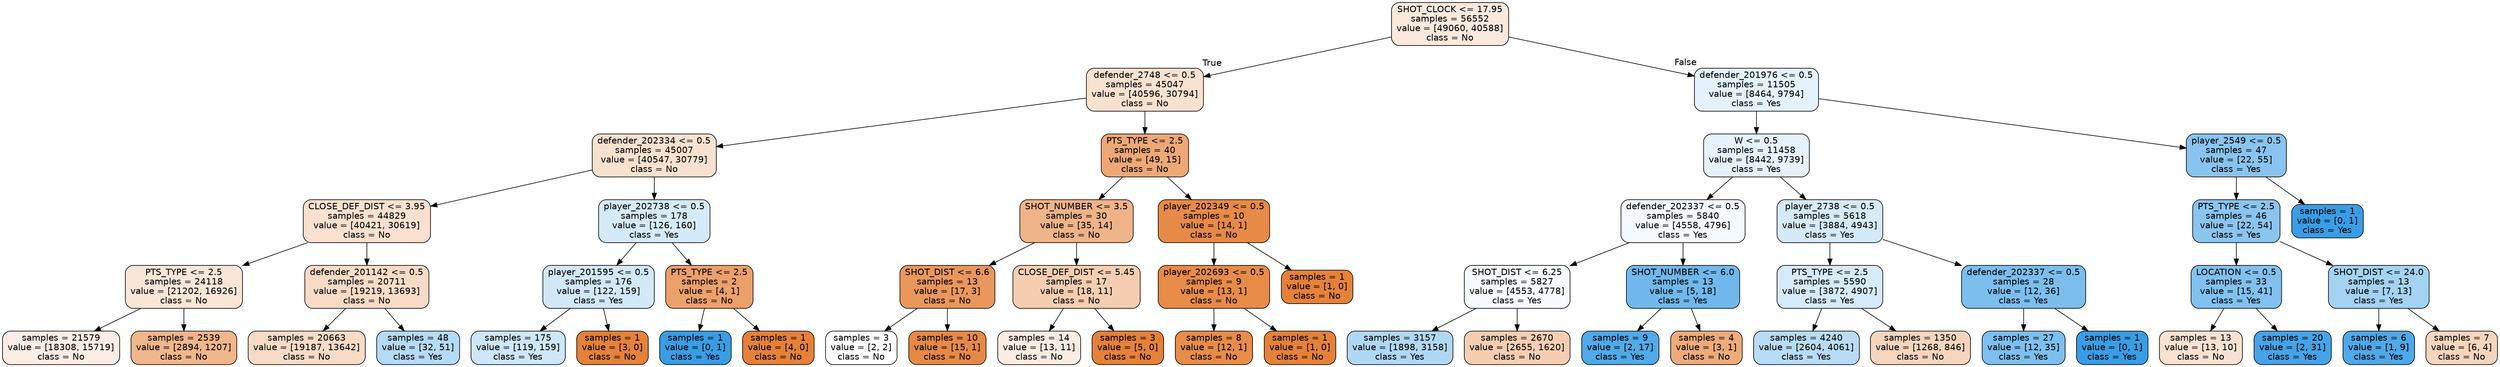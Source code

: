 digraph Tree {
node [shape=box, style="filled, rounded", color="black", fontname=helvetica] ;
edge [fontname=helvetica] ;
0 [label="SHOT_CLOCK <= 17.95\nsamples = 56552\nvalue = [49060, 40588]\nclass = No", fillcolor="#fbe9dd"] ;
1 [label="defender_2748 <= 0.5\nsamples = 45047\nvalue = [40596, 30794]\nclass = No", fillcolor="#f9e1cf"] ;
0 -> 1 [labeldistance=2.5, labelangle=45, headlabel="True"] ;
2 [label="defender_202334 <= 0.5\nsamples = 45007\nvalue = [40547, 30779]\nclass = No", fillcolor="#f9e1cf"] ;
1 -> 2 ;
3 [label="CLOSE_DEF_DIST <= 3.95\nsamples = 44829\nvalue = [40421, 30619]\nclass = No", fillcolor="#f9e0cf"] ;
2 -> 3 ;
4 [label="PTS_TYPE <= 2.5\nsamples = 24118\nvalue = [21202, 16926]\nclass = No", fillcolor="#fae6d7"] ;
3 -> 4 ;
5 [label="samples = 21579\nvalue = [18308, 15719]\nclass = No", fillcolor="#fbede3"] ;
4 -> 5 ;
6 [label="samples = 2539\nvalue = [2894, 1207]\nclass = No", fillcolor="#f0b68c"] ;
4 -> 6 ;
7 [label="defender_201142 <= 0.5\nsamples = 20711\nvalue = [19219, 13693]\nclass = No", fillcolor="#f8dbc6"] ;
3 -> 7 ;
8 [label="samples = 20663\nvalue = [19187, 13642]\nclass = No", fillcolor="#f7dbc6"] ;
7 -> 8 ;
9 [label="samples = 48\nvalue = [32, 51]\nclass = Yes", fillcolor="#b5daf5"] ;
7 -> 9 ;
10 [label="player_202738 <= 0.5\nsamples = 178\nvalue = [126, 160]\nclass = Yes", fillcolor="#d5eaf9"] ;
2 -> 10 ;
11 [label="player_201595 <= 0.5\nsamples = 176\nvalue = [122, 159]\nclass = Yes", fillcolor="#d1e8f9"] ;
10 -> 11 ;
12 [label="samples = 175\nvalue = [119, 159]\nclass = Yes", fillcolor="#cde6f8"] ;
11 -> 12 ;
13 [label="samples = 1\nvalue = [3, 0]\nclass = No", fillcolor="#e58139"] ;
11 -> 13 ;
14 [label="PTS_TYPE <= 2.5\nsamples = 2\nvalue = [4, 1]\nclass = No", fillcolor="#eca06a"] ;
10 -> 14 ;
15 [label="samples = 1\nvalue = [0, 1]\nclass = Yes", fillcolor="#399de5"] ;
14 -> 15 ;
16 [label="samples = 1\nvalue = [4, 0]\nclass = No", fillcolor="#e58139"] ;
14 -> 16 ;
17 [label="PTS_TYPE <= 2.5\nsamples = 40\nvalue = [49, 15]\nclass = No", fillcolor="#eda876"] ;
1 -> 17 ;
18 [label="SHOT_NUMBER <= 3.5\nsamples = 30\nvalue = [35, 14]\nclass = No", fillcolor="#efb388"] ;
17 -> 18 ;
19 [label="SHOT_DIST <= 6.6\nsamples = 13\nvalue = [17, 3]\nclass = No", fillcolor="#ea975c"] ;
18 -> 19 ;
20 [label="samples = 3\nvalue = [2, 2]\nclass = No", fillcolor="#ffffff"] ;
19 -> 20 ;
21 [label="samples = 10\nvalue = [15, 1]\nclass = No", fillcolor="#e78946"] ;
19 -> 21 ;
22 [label="CLOSE_DEF_DIST <= 5.45\nsamples = 17\nvalue = [18, 11]\nclass = No", fillcolor="#f5ceb2"] ;
18 -> 22 ;
23 [label="samples = 14\nvalue = [13, 11]\nclass = No", fillcolor="#fbece1"] ;
22 -> 23 ;
24 [label="samples = 3\nvalue = [5, 0]\nclass = No", fillcolor="#e58139"] ;
22 -> 24 ;
25 [label="player_202349 <= 0.5\nsamples = 10\nvalue = [14, 1]\nclass = No", fillcolor="#e78a47"] ;
17 -> 25 ;
26 [label="player_202693 <= 0.5\nsamples = 9\nvalue = [13, 1]\nclass = No", fillcolor="#e78b48"] ;
25 -> 26 ;
27 [label="samples = 8\nvalue = [12, 1]\nclass = No", fillcolor="#e78c49"] ;
26 -> 27 ;
28 [label="samples = 1\nvalue = [1, 0]\nclass = No", fillcolor="#e58139"] ;
26 -> 28 ;
29 [label="samples = 1\nvalue = [1, 0]\nclass = No", fillcolor="#e58139"] ;
25 -> 29 ;
30 [label="defender_201976 <= 0.5\nsamples = 11505\nvalue = [8464, 9794]\nclass = Yes", fillcolor="#e4f2fb"] ;
0 -> 30 [labeldistance=2.5, labelangle=-45, headlabel="False"] ;
31 [label="W <= 0.5\nsamples = 11458\nvalue = [8442, 9739]\nclass = Yes", fillcolor="#e5f2fc"] ;
30 -> 31 ;
32 [label="defender_202337 <= 0.5\nsamples = 5840\nvalue = [4558, 4796]\nclass = Yes", fillcolor="#f5fafe"] ;
31 -> 32 ;
33 [label="SHOT_DIST <= 6.25\nsamples = 5827\nvalue = [4553, 4778]\nclass = Yes", fillcolor="#f6fafe"] ;
32 -> 33 ;
34 [label="samples = 3157\nvalue = [1898, 3158]\nclass = Yes", fillcolor="#b0d8f5"] ;
33 -> 34 ;
35 [label="samples = 2670\nvalue = [2655, 1620]\nclass = No", fillcolor="#f5ceb2"] ;
33 -> 35 ;
36 [label="SHOT_NUMBER <= 6.0\nsamples = 13\nvalue = [5, 18]\nclass = Yes", fillcolor="#70b8ec"] ;
32 -> 36 ;
37 [label="samples = 9\nvalue = [2, 17]\nclass = Yes", fillcolor="#50a9e8"] ;
36 -> 37 ;
38 [label="samples = 4\nvalue = [3, 1]\nclass = No", fillcolor="#eeab7b"] ;
36 -> 38 ;
39 [label="player_2738 <= 0.5\nsamples = 5618\nvalue = [3884, 4943]\nclass = Yes", fillcolor="#d5eaf9"] ;
31 -> 39 ;
40 [label="PTS_TYPE <= 2.5\nsamples = 5590\nvalue = [3872, 4907]\nclass = Yes", fillcolor="#d5eafa"] ;
39 -> 40 ;
41 [label="samples = 4240\nvalue = [2604, 4061]\nclass = Yes", fillcolor="#b8dcf6"] ;
40 -> 41 ;
42 [label="samples = 1350\nvalue = [1268, 846]\nclass = No", fillcolor="#f6d5bd"] ;
40 -> 42 ;
43 [label="defender_202337 <= 0.5\nsamples = 28\nvalue = [12, 36]\nclass = Yes", fillcolor="#7bbeee"] ;
39 -> 43 ;
44 [label="samples = 27\nvalue = [12, 35]\nclass = Yes", fillcolor="#7dbfee"] ;
43 -> 44 ;
45 [label="samples = 1\nvalue = [0, 1]\nclass = Yes", fillcolor="#399de5"] ;
43 -> 45 ;
46 [label="player_2549 <= 0.5\nsamples = 47\nvalue = [22, 55]\nclass = Yes", fillcolor="#88c4ef"] ;
30 -> 46 ;
47 [label="PTS_TYPE <= 2.5\nsamples = 46\nvalue = [22, 54]\nclass = Yes", fillcolor="#8ac5f0"] ;
46 -> 47 ;
48 [label="LOCATION <= 0.5\nsamples = 33\nvalue = [15, 41]\nclass = Yes", fillcolor="#81c1ef"] ;
47 -> 48 ;
49 [label="samples = 13\nvalue = [13, 10]\nclass = No", fillcolor="#f9e2d1"] ;
48 -> 49 ;
50 [label="samples = 20\nvalue = [2, 31]\nclass = Yes", fillcolor="#46a3e7"] ;
48 -> 50 ;
51 [label="SHOT_DIST <= 24.0\nsamples = 13\nvalue = [7, 13]\nclass = Yes", fillcolor="#a4d2f3"] ;
47 -> 51 ;
52 [label="samples = 6\nvalue = [1, 9]\nclass = Yes", fillcolor="#4fa8e8"] ;
51 -> 52 ;
53 [label="samples = 7\nvalue = [6, 4]\nclass = No", fillcolor="#f6d5bd"] ;
51 -> 53 ;
54 [label="samples = 1\nvalue = [0, 1]\nclass = Yes", fillcolor="#399de5"] ;
46 -> 54 ;
}
